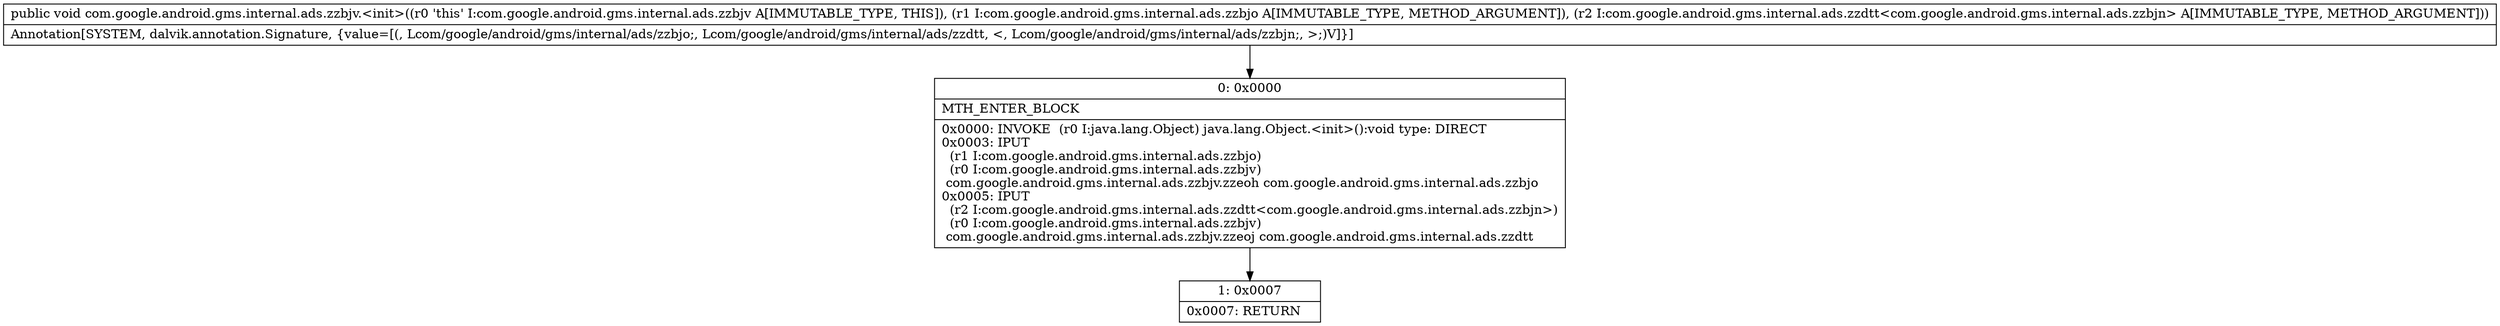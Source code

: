digraph "CFG forcom.google.android.gms.internal.ads.zzbjv.\<init\>(Lcom\/google\/android\/gms\/internal\/ads\/zzbjo;Lcom\/google\/android\/gms\/internal\/ads\/zzdtt;)V" {
Node_0 [shape=record,label="{0\:\ 0x0000|MTH_ENTER_BLOCK\l|0x0000: INVOKE  (r0 I:java.lang.Object) java.lang.Object.\<init\>():void type: DIRECT \l0x0003: IPUT  \l  (r1 I:com.google.android.gms.internal.ads.zzbjo)\l  (r0 I:com.google.android.gms.internal.ads.zzbjv)\l com.google.android.gms.internal.ads.zzbjv.zzeoh com.google.android.gms.internal.ads.zzbjo \l0x0005: IPUT  \l  (r2 I:com.google.android.gms.internal.ads.zzdtt\<com.google.android.gms.internal.ads.zzbjn\>)\l  (r0 I:com.google.android.gms.internal.ads.zzbjv)\l com.google.android.gms.internal.ads.zzbjv.zzeoj com.google.android.gms.internal.ads.zzdtt \l}"];
Node_1 [shape=record,label="{1\:\ 0x0007|0x0007: RETURN   \l}"];
MethodNode[shape=record,label="{public void com.google.android.gms.internal.ads.zzbjv.\<init\>((r0 'this' I:com.google.android.gms.internal.ads.zzbjv A[IMMUTABLE_TYPE, THIS]), (r1 I:com.google.android.gms.internal.ads.zzbjo A[IMMUTABLE_TYPE, METHOD_ARGUMENT]), (r2 I:com.google.android.gms.internal.ads.zzdtt\<com.google.android.gms.internal.ads.zzbjn\> A[IMMUTABLE_TYPE, METHOD_ARGUMENT]))  | Annotation[SYSTEM, dalvik.annotation.Signature, \{value=[(, Lcom\/google\/android\/gms\/internal\/ads\/zzbjo;, Lcom\/google\/android\/gms\/internal\/ads\/zzdtt, \<, Lcom\/google\/android\/gms\/internal\/ads\/zzbjn;, \>;)V]\}]\l}"];
MethodNode -> Node_0;
Node_0 -> Node_1;
}

